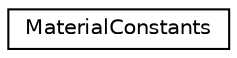 digraph "Graphical Class Hierarchy"
{
 // LATEX_PDF_SIZE
  edge [fontname="Helvetica",fontsize="10",labelfontname="Helvetica",labelfontsize="10"];
  node [fontname="Helvetica",fontsize="10",shape=record];
  rankdir="LR";
  Node0 [label="MaterialConstants",height=0.2,width=0.4,color="black", fillcolor="white", style="filled",URL="$struct_material_constants.html",tooltip=" "];
}
